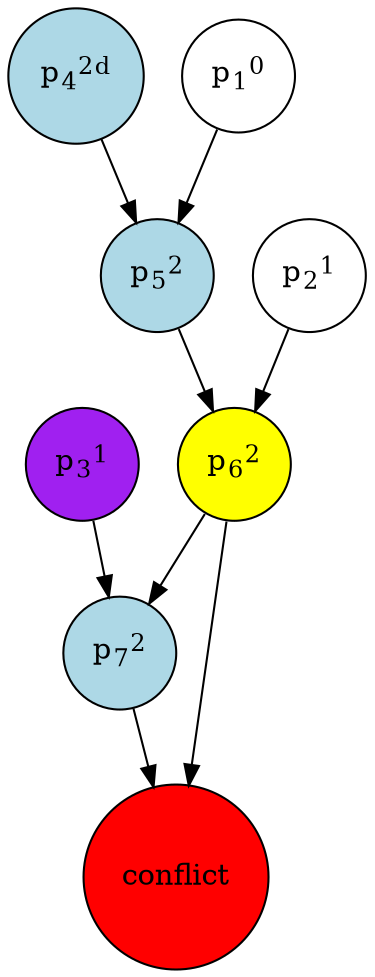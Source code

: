 digraph conflict {
node [style="filled,rounded",shape=circle,fillcolor=white];
4 [label=<p<SUB>4</SUB><SUP>2</SUP><SUP>d</SUP>>,fillcolor=lightblue];
5 [label=<p<SUB>5</SUB><SUP>2</SUP>>,fillcolor=lightblue];
1 [label=<p<SUB>1</SUB><SUP>0</SUP>>];
1 -> 5;
4 [label=<p<SUB>4</SUB><SUP>2</SUP><SUP>d</SUP>>];
4 -> 5;
6 [label=<p<SUB>6</SUB><SUP>2</SUP>>,fillcolor=lightblue];
2 [label=<p<SUB>2</SUB><SUP>1</SUP>>];
2 -> 6;
5 [label=<p<SUB>5</SUB><SUP>2</SUP>>];
5 -> 6;
7 [label=<p<SUB>7</SUB><SUP>2</SUP>>,fillcolor=lightblue];
3 [label=<p<SUB>3</SUB><SUP>1</SUP>>];
3 -> 7;
6 [label=<p<SUB>6</SUB><SUP>2</SUP>>];
6 -> 7;
6 [fillcolor=yellow];
3 [fillcolor=purple];
conflict [fillcolor=red];
6 -> conflict;
7 -> conflict;
}
